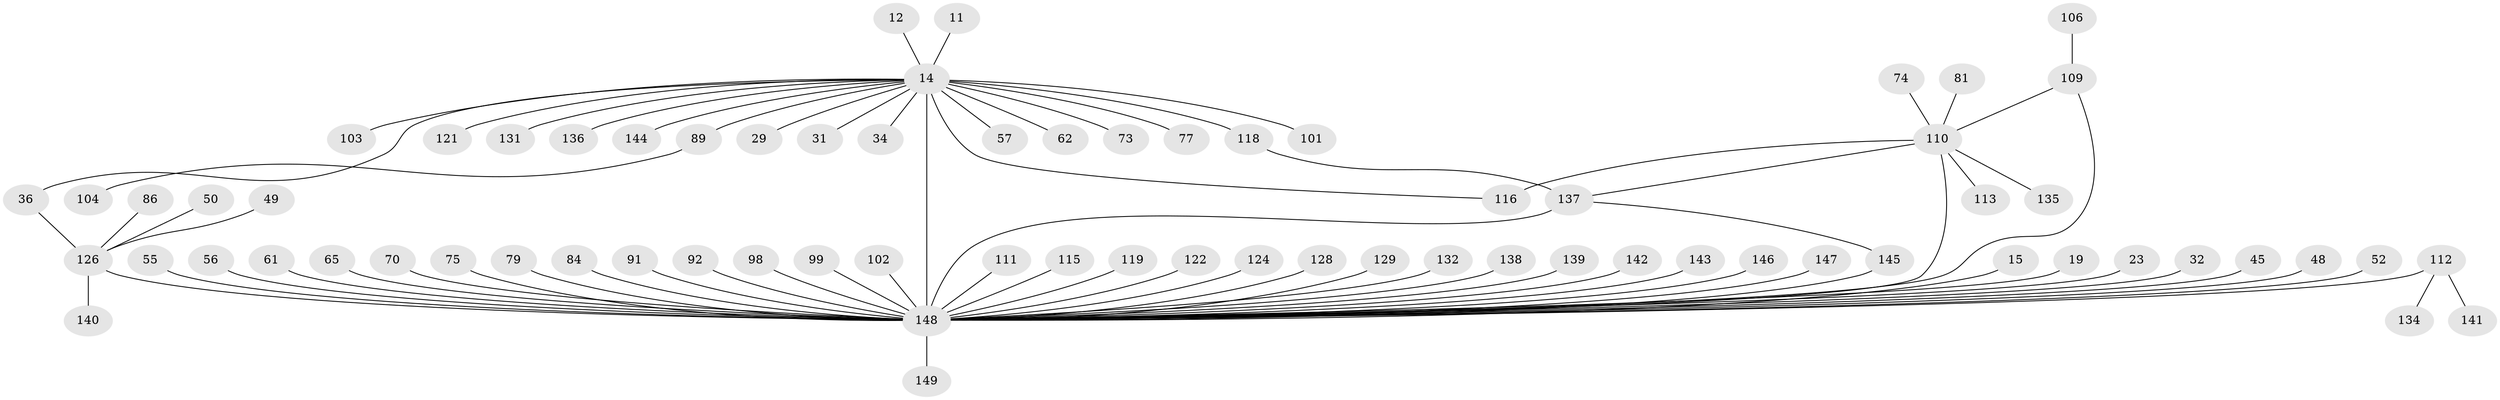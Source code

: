 // original degree distribution, {22: 0.006711409395973154, 28: 0.006711409395973154, 10: 0.013422818791946308, 6: 0.026845637583892617, 2: 0.2080536912751678, 24: 0.006711409395973154, 18: 0.006711409395973154, 4: 0.0738255033557047, 1: 0.5167785234899329, 3: 0.09395973154362416, 7: 0.026845637583892617, 5: 0.006711409395973154, 8: 0.006711409395973154}
// Generated by graph-tools (version 1.1) at 2025/47/03/09/25 04:47:44]
// undirected, 74 vertices, 79 edges
graph export_dot {
graph [start="1"]
  node [color=gray90,style=filled];
  11;
  12;
  14 [super="+6+1"];
  15;
  19;
  23;
  29;
  31;
  32;
  34;
  36;
  45;
  48;
  49;
  50;
  52;
  55;
  56 [super="+13+25"];
  57;
  61 [super="+9"];
  62;
  65 [super="+10"];
  70;
  73;
  74;
  75;
  77;
  79;
  81;
  84;
  86;
  89 [super="+35"];
  91;
  92;
  98;
  99;
  101 [super="+53"];
  102 [super="+69"];
  103;
  104;
  106;
  109 [super="+46+66+80+94"];
  110 [super="+82+76"];
  111;
  112 [super="+108"];
  113;
  115;
  116 [super="+96"];
  118 [super="+64"];
  119;
  121;
  122;
  124;
  126 [super="+3+123"];
  128;
  129 [super="+33+63+90"];
  131;
  132;
  134;
  135;
  136;
  137 [super="+85+107+117"];
  138;
  139;
  140;
  141;
  142;
  143;
  144;
  145;
  146 [super="+93"];
  147;
  148 [super="+130+27+133+125+105"];
  149;
  11 -- 14;
  12 -- 14;
  14 -- 36;
  14 -- 136;
  14 -- 144;
  14 -- 89 [weight=2];
  14 -- 29;
  14 -- 103;
  14 -- 116;
  14 -- 57;
  14 -- 131;
  14 -- 73;
  14 -- 77;
  14 -- 31;
  14 -- 34;
  14 -- 121;
  14 -- 62;
  14 -- 118;
  14 -- 101;
  14 -- 148 [weight=19];
  15 -- 148;
  19 -- 148;
  23 -- 148;
  32 -- 148;
  36 -- 126;
  45 -- 148;
  48 -- 148;
  49 -- 126;
  50 -- 126;
  52 -- 148;
  55 -- 148;
  56 -- 148;
  61 -- 148;
  65 -- 148 [weight=2];
  70 -- 148;
  74 -- 110;
  75 -- 148;
  79 -- 148;
  81 -- 110;
  84 -- 148;
  86 -- 126;
  89 -- 104;
  91 -- 148;
  92 -- 148;
  98 -- 148;
  99 -- 148;
  102 -- 148 [weight=2];
  106 -- 109;
  109 -- 110 [weight=2];
  109 -- 148 [weight=2];
  110 -- 135;
  110 -- 137;
  110 -- 113;
  110 -- 116 [weight=2];
  110 -- 148 [weight=8];
  111 -- 148 [weight=2];
  112 -- 141;
  112 -- 134;
  112 -- 148 [weight=3];
  115 -- 148;
  118 -- 137;
  119 -- 148;
  122 -- 148;
  124 -- 148;
  126 -- 140;
  126 -- 148 [weight=5];
  128 -- 148;
  129 -- 148;
  132 -- 148;
  137 -- 145;
  137 -- 148 [weight=2];
  138 -- 148;
  139 -- 148;
  142 -- 148;
  143 -- 148;
  145 -- 148;
  146 -- 148;
  147 -- 148;
  148 -- 149;
}
